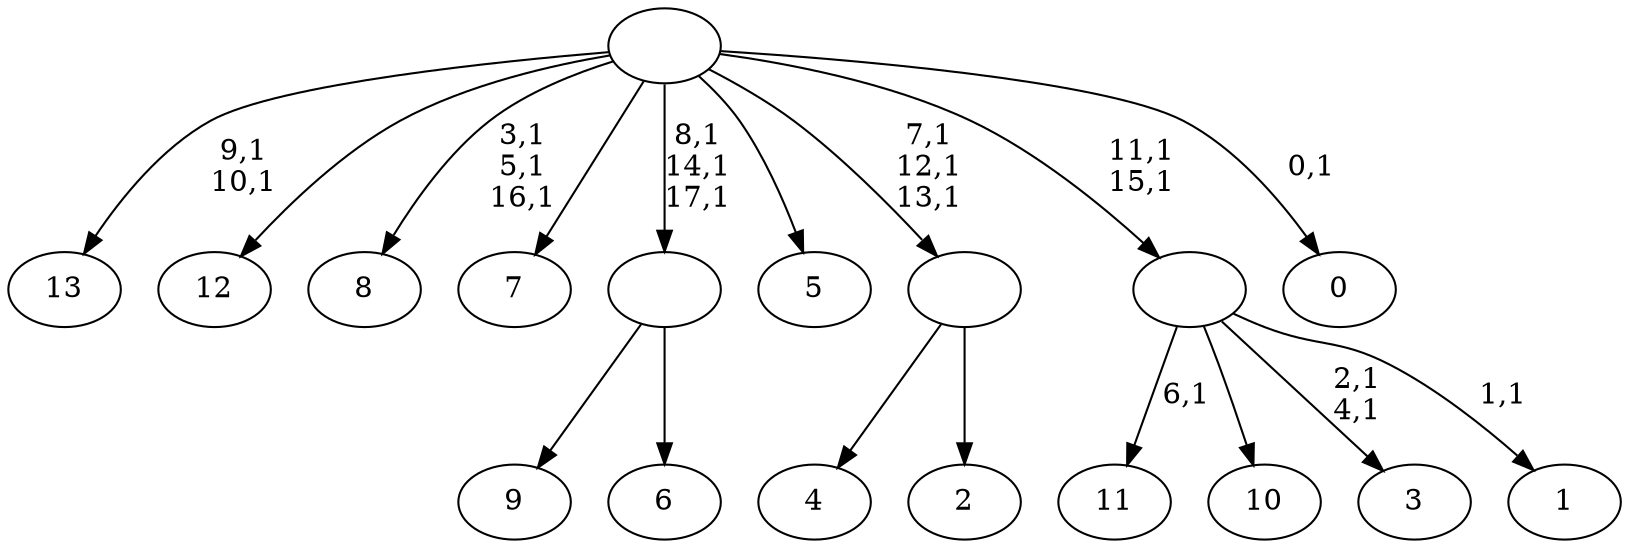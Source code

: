 digraph T {
	32 [label="13"]
	29 [label="12"]
	28 [label="11"]
	26 [label="10"]
	25 [label="9"]
	24 [label="8"]
	20 [label="7"]
	19 [label="6"]
	18 [label=""]
	15 [label="5"]
	14 [label="4"]
	13 [label="3"]
	10 [label="2"]
	9 [label=""]
	6 [label="1"]
	4 [label=""]
	2 [label="0"]
	0 [label=""]
	18 -> 25 [label=""]
	18 -> 19 [label=""]
	9 -> 14 [label=""]
	9 -> 10 [label=""]
	4 -> 6 [label="1,1"]
	4 -> 13 [label="2,1\n4,1"]
	4 -> 28 [label="6,1"]
	4 -> 26 [label=""]
	0 -> 2 [label="0,1"]
	0 -> 4 [label="11,1\n15,1"]
	0 -> 9 [label="7,1\n12,1\n13,1"]
	0 -> 18 [label="8,1\n14,1\n17,1"]
	0 -> 24 [label="3,1\n5,1\n16,1"]
	0 -> 32 [label="9,1\n10,1"]
	0 -> 29 [label=""]
	0 -> 20 [label=""]
	0 -> 15 [label=""]
}
